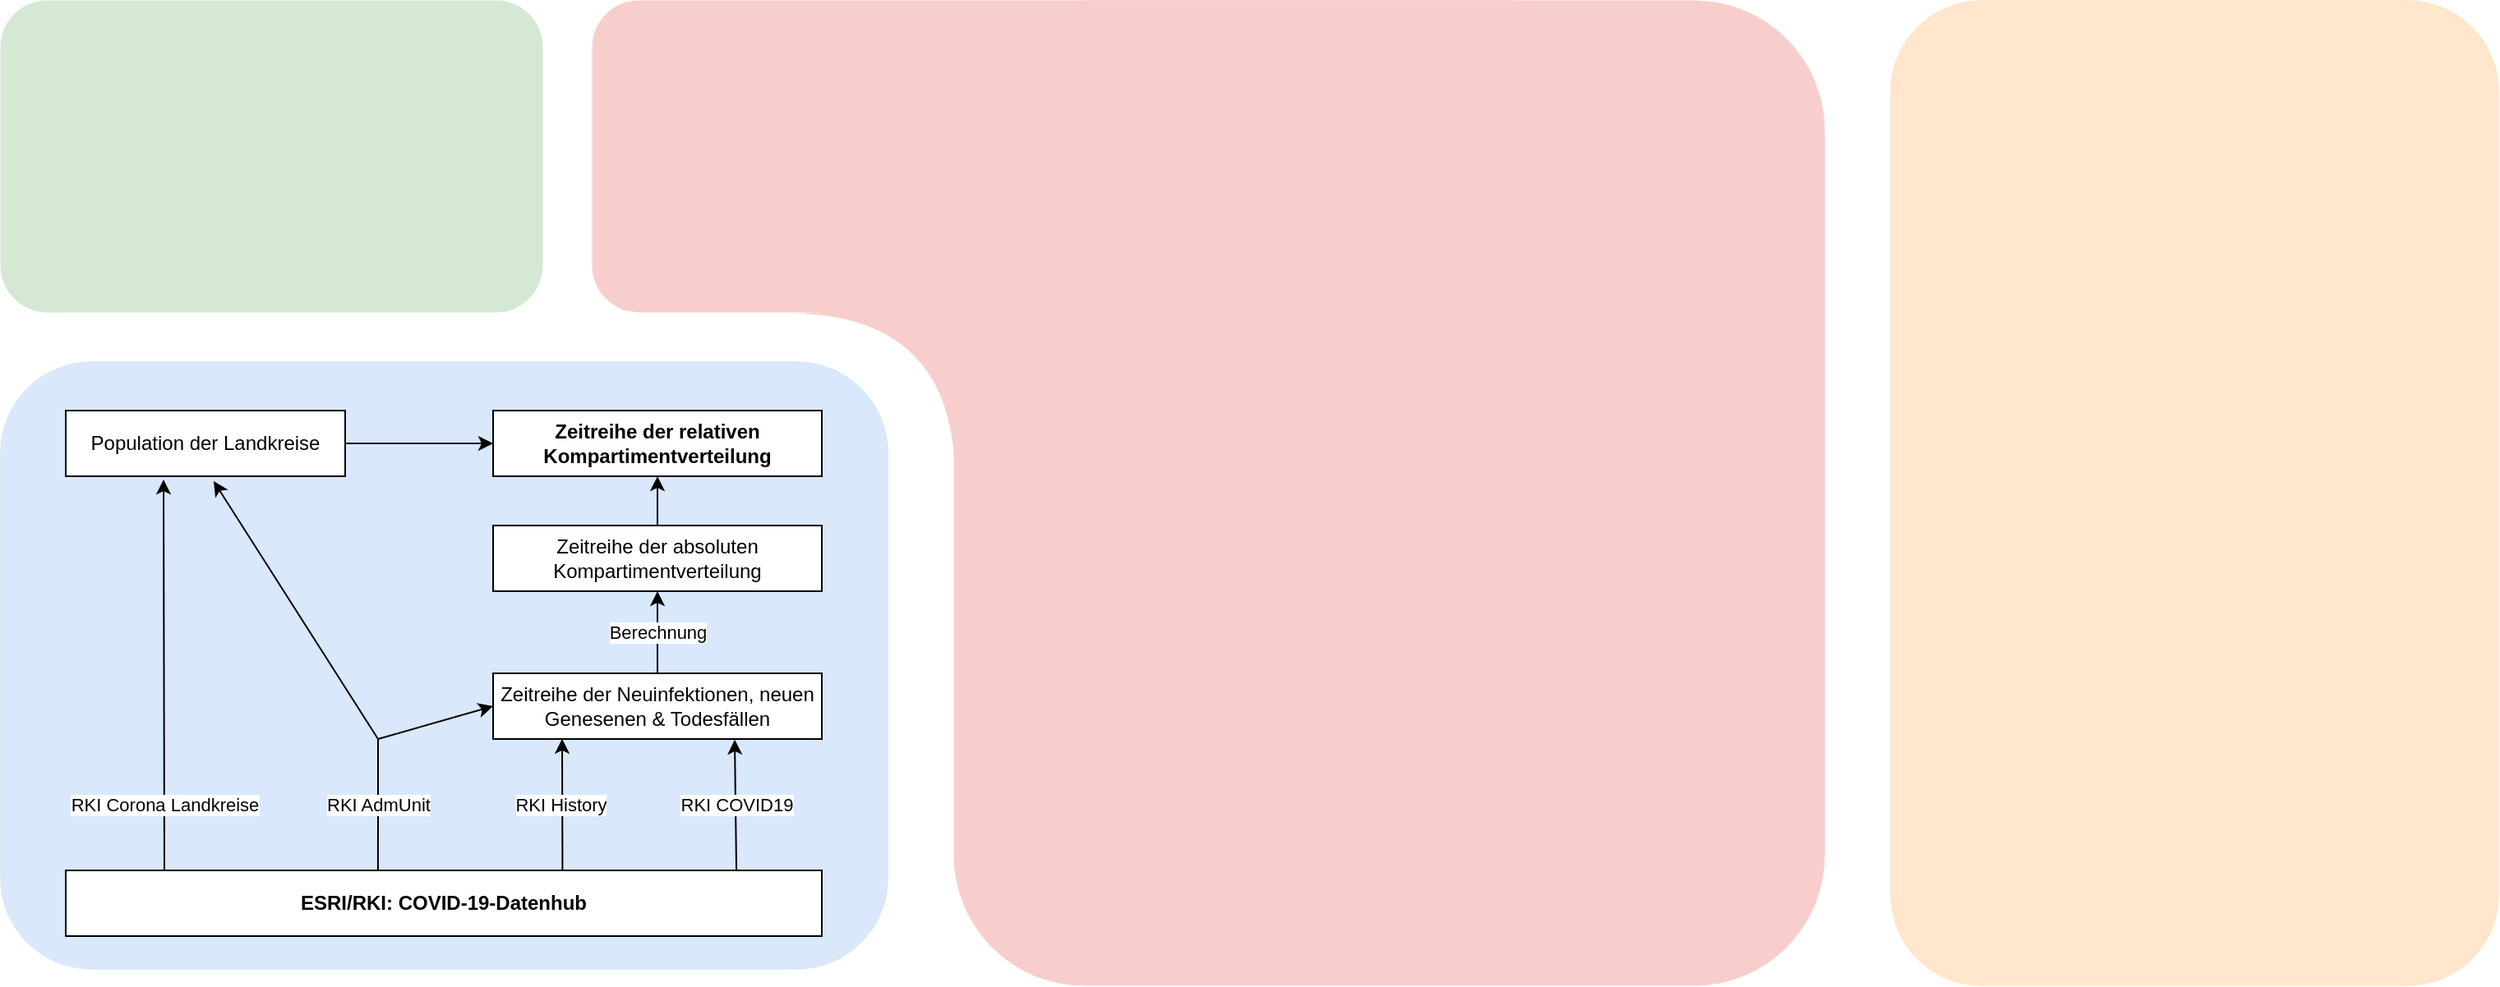 <mxfile version="15.0.6" type="github">
  <diagram id="3AYCVtzGoSpn9Vro6qWg" name="Page-1">
    <mxGraphModel dx="1374" dy="762" grid="1" gridSize="10" guides="1" tooltips="1" connect="1" arrows="1" fold="1" page="1" pageScale="1" pageWidth="1600" pageHeight="900" math="0" shadow="0">
      <root>
        <mxCell id="0" />
        <mxCell id="1" parent="0" />
        <mxCell id="XHsace0uavuUdTPFix8g-14" value="" style="rounded=1;whiteSpace=wrap;html=1;strokeWidth=0;fillColor=#dae8fc;strokeColor=#6c8ebf;" vertex="1" parent="1">
          <mxGeometry x="40" y="350" width="540" height="370" as="geometry" />
        </mxCell>
        <mxCell id="C57uJY7JvYRW9FqgshIM-1" value="" style="endArrow=classic;html=1;entryX=0.35;entryY=1.051;entryDx=0;entryDy=0;entryPerimeter=0;" parent="1" edge="1" target="XHsace0uavuUdTPFix8g-3">
          <mxGeometry relative="1" as="geometry">
            <mxPoint x="140" y="660" as="sourcePoint" />
            <mxPoint x="140" y="550" as="targetPoint" />
          </mxGeometry>
        </mxCell>
        <mxCell id="C57uJY7JvYRW9FqgshIM-2" value="RKI Corona Landkreise" style="edgeLabel;resizable=0;html=1;align=center;verticalAlign=middle;" parent="C57uJY7JvYRW9FqgshIM-1" connectable="0" vertex="1">
          <mxGeometry relative="1" as="geometry">
            <mxPoint y="79" as="offset" />
          </mxGeometry>
        </mxCell>
        <mxCell id="C57uJY7JvYRW9FqgshIM-3" value="&lt;b&gt;ESRI/RKI: COVID-19-Datenhub&lt;/b&gt;" style="rounded=0;whiteSpace=wrap;html=1;" parent="1" vertex="1">
          <mxGeometry x="80" y="660" width="460" height="40" as="geometry" />
        </mxCell>
        <mxCell id="C57uJY7JvYRW9FqgshIM-5" value="" style="endArrow=classic;html=1;entryX=0.21;entryY=0.997;entryDx=0;entryDy=0;entryPerimeter=0;exitX=0.657;exitY=0.006;exitDx=0;exitDy=0;exitPerimeter=0;" parent="1" target="C57uJY7JvYRW9FqgshIM-16" edge="1" source="C57uJY7JvYRW9FqgshIM-3">
          <mxGeometry relative="1" as="geometry">
            <mxPoint x="382" y="659" as="sourcePoint" />
            <mxPoint x="380" y="601" as="targetPoint" />
            <Array as="points" />
          </mxGeometry>
        </mxCell>
        <mxCell id="C57uJY7JvYRW9FqgshIM-6" value="RKI History" style="edgeLabel;resizable=0;html=1;align=center;verticalAlign=middle;" parent="C57uJY7JvYRW9FqgshIM-5" connectable="0" vertex="1">
          <mxGeometry relative="1" as="geometry">
            <mxPoint x="-1" as="offset" />
          </mxGeometry>
        </mxCell>
        <mxCell id="C57uJY7JvYRW9FqgshIM-7" value="" style="endArrow=classic;html=1;entryX=0.735;entryY=1.01;entryDx=0;entryDy=0;entryPerimeter=0;exitX=0.887;exitY=-0.01;exitDx=0;exitDy=0;exitPerimeter=0;" parent="1" target="C57uJY7JvYRW9FqgshIM-16" edge="1" source="C57uJY7JvYRW9FqgshIM-3">
          <mxGeometry relative="1" as="geometry">
            <mxPoint x="480" y="660" as="sourcePoint" />
            <mxPoint x="480" y="602" as="targetPoint" />
          </mxGeometry>
        </mxCell>
        <mxCell id="C57uJY7JvYRW9FqgshIM-8" value="RKI COVID19" style="edgeLabel;resizable=0;html=1;align=center;verticalAlign=middle;" parent="C57uJY7JvYRW9FqgshIM-7" connectable="0" vertex="1">
          <mxGeometry relative="1" as="geometry">
            <mxPoint as="offset" />
          </mxGeometry>
        </mxCell>
        <mxCell id="C57uJY7JvYRW9FqgshIM-13" value="" style="endArrow=none;html=1;exitX=0.413;exitY=-0.005;exitDx=0;exitDy=0;exitPerimeter=0;endFill=0;" parent="1" source="C57uJY7JvYRW9FqgshIM-3" edge="1">
          <mxGeometry relative="1" as="geometry">
            <mxPoint x="290" y="600" as="sourcePoint" />
            <mxPoint x="270" y="580" as="targetPoint" />
          </mxGeometry>
        </mxCell>
        <mxCell id="C57uJY7JvYRW9FqgshIM-14" value="RKI AdmUnit" style="edgeLabel;resizable=0;html=1;align=center;verticalAlign=middle;" parent="C57uJY7JvYRW9FqgshIM-13" connectable="0" vertex="1">
          <mxGeometry relative="1" as="geometry">
            <mxPoint as="offset" />
          </mxGeometry>
        </mxCell>
        <mxCell id="C57uJY7JvYRW9FqgshIM-16" value="Zeitreihe der Neuinfektionen, neuen Genesenen &amp;amp; Todesfällen" style="rounded=0;whiteSpace=wrap;html=1;" parent="1" vertex="1">
          <mxGeometry x="340" y="540" width="200" height="40" as="geometry" />
        </mxCell>
        <mxCell id="C57uJY7JvYRW9FqgshIM-19" value="" style="endArrow=classic;html=1;entryX=0;entryY=0.5;entryDx=0;entryDy=0;" parent="1" target="C57uJY7JvYRW9FqgshIM-16" edge="1">
          <mxGeometry width="50" height="50" relative="1" as="geometry">
            <mxPoint x="270" y="580" as="sourcePoint" />
            <mxPoint x="430" y="540" as="targetPoint" />
            <Array as="points" />
          </mxGeometry>
        </mxCell>
        <mxCell id="XHsace0uavuUdTPFix8g-1" value="Zeitreihe der absoluten Kompartimentverteilung" style="rounded=0;whiteSpace=wrap;html=1;" vertex="1" parent="1">
          <mxGeometry x="340" y="450" width="200" height="40" as="geometry" />
        </mxCell>
        <mxCell id="XHsace0uavuUdTPFix8g-2" value="&lt;b&gt;Zeitreihe der relativen Kompartimentverteilung&lt;/b&gt;" style="rounded=0;whiteSpace=wrap;html=1;" vertex="1" parent="1">
          <mxGeometry x="340" y="380" width="200" height="40" as="geometry" />
        </mxCell>
        <mxCell id="XHsace0uavuUdTPFix8g-3" value="Population der Landkreise" style="rounded=0;whiteSpace=wrap;html=1;" vertex="1" parent="1">
          <mxGeometry x="80" y="380" width="170" height="40" as="geometry" />
        </mxCell>
        <mxCell id="XHsace0uavuUdTPFix8g-5" value="" style="endArrow=classic;html=1;exitX=0.5;exitY=0;exitDx=0;exitDy=0;entryX=0.5;entryY=1;entryDx=0;entryDy=0;" edge="1" parent="1" source="XHsace0uavuUdTPFix8g-1" target="XHsace0uavuUdTPFix8g-2">
          <mxGeometry width="50" height="50" relative="1" as="geometry">
            <mxPoint x="440" y="440" as="sourcePoint" />
            <mxPoint x="435" y="420" as="targetPoint" />
          </mxGeometry>
        </mxCell>
        <mxCell id="XHsace0uavuUdTPFix8g-6" value="" style="endArrow=classic;html=1;" edge="1" parent="1">
          <mxGeometry width="50" height="50" relative="1" as="geometry">
            <mxPoint x="270" y="580" as="sourcePoint" />
            <mxPoint x="170" y="423" as="targetPoint" />
          </mxGeometry>
        </mxCell>
        <mxCell id="XHsace0uavuUdTPFix8g-8" value="" style="endArrow=classic;html=1;exitX=0.5;exitY=0;exitDx=0;exitDy=0;" edge="1" parent="1" source="C57uJY7JvYRW9FqgshIM-16">
          <mxGeometry relative="1" as="geometry">
            <mxPoint x="230" y="580" as="sourcePoint" />
            <mxPoint x="440" y="490" as="targetPoint" />
          </mxGeometry>
        </mxCell>
        <mxCell id="XHsace0uavuUdTPFix8g-9" value="Berechnung" style="edgeLabel;resizable=0;html=1;align=center;verticalAlign=middle;" connectable="0" vertex="1" parent="XHsace0uavuUdTPFix8g-8">
          <mxGeometry relative="1" as="geometry" />
        </mxCell>
        <mxCell id="XHsace0uavuUdTPFix8g-12" value="" style="endArrow=classic;html=1;exitX=1;exitY=0.5;exitDx=0;exitDy=0;entryX=0;entryY=0.5;entryDx=0;entryDy=0;" edge="1" parent="1" source="XHsace0uavuUdTPFix8g-3" target="XHsace0uavuUdTPFix8g-2">
          <mxGeometry width="50" height="50" relative="1" as="geometry">
            <mxPoint x="285" y="460" as="sourcePoint" />
            <mxPoint x="335" y="410" as="targetPoint" />
          </mxGeometry>
        </mxCell>
        <mxCell id="XHsace0uavuUdTPFix8g-15" value="" style="rounded=1;whiteSpace=wrap;html=1;strokeWidth=0;fillColor=#d5e8d4;strokeColor=none;" vertex="1" parent="1">
          <mxGeometry x="40" y="130" width="330" height="190" as="geometry" />
        </mxCell>
        <mxCell id="XHsace0uavuUdTPFix8g-16" value="" style="rounded=1;whiteSpace=wrap;html=1;strokeWidth=0;fillColor=#f8cecc;strokeColor=none;" vertex="1" parent="1">
          <mxGeometry x="620" y="130" width="530" height="600" as="geometry" />
        </mxCell>
        <mxCell id="XHsace0uavuUdTPFix8g-17" value="" style="rounded=1;whiteSpace=wrap;html=1;strokeWidth=0;fillColor=#f8cecc;strokeColor=none;" vertex="1" parent="1">
          <mxGeometry x="400" y="130" width="590" height="190" as="geometry" />
        </mxCell>
        <mxCell id="XHsace0uavuUdTPFix8g-18" value="" style="shape=switch;whiteSpace=wrap;html=1;strokeWidth=0;rotation=-45;fillColor=#f8cecc;strokeColor=none;" vertex="1" parent="1">
          <mxGeometry x="550" y="250" width="140.73" height="142.12" as="geometry" />
        </mxCell>
        <mxCell id="XHsace0uavuUdTPFix8g-19" value="" style="rounded=1;whiteSpace=wrap;html=1;strokeWidth=0;fillColor=#ffe6cc;strokeColor=#d79b00;" vertex="1" parent="1">
          <mxGeometry x="1190" y="130" width="370" height="600" as="geometry" />
        </mxCell>
      </root>
    </mxGraphModel>
  </diagram>
</mxfile>
